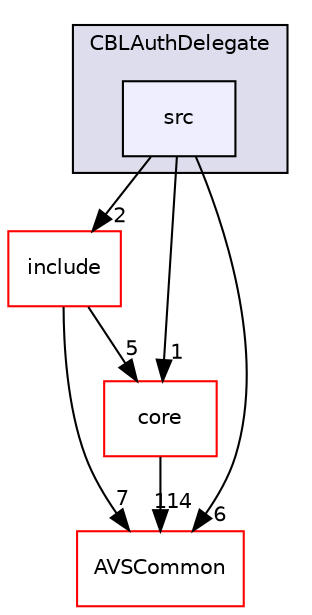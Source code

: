 digraph "/workplace/avs-device-sdk/SampleApp/Authorization/CBLAuthDelegate/src" {
  compound=true
  node [ fontsize="10", fontname="Helvetica"];
  edge [ labelfontsize="10", labelfontname="Helvetica"];
  subgraph clusterdir_394d140097375e95b03f61a9aaebbe14 {
    graph [ bgcolor="#ddddee", pencolor="black", label="CBLAuthDelegate" fontname="Helvetica", fontsize="10", URL="dir_394d140097375e95b03f61a9aaebbe14.html"]
  dir_84a78700764e47b4a66040dc2a64606c [shape=box, label="src", style="filled", fillcolor="#eeeeff", pencolor="black", URL="dir_84a78700764e47b4a66040dc2a64606c.html"];
  }
  dir_9dd8d0f9a49957230a9490745c7e4f43 [shape=box label="include" fillcolor="white" style="filled" color="red" URL="dir_9dd8d0f9a49957230a9490745c7e4f43.html"];
  dir_13e65effb2bde530b17b3d5eefcd0266 [shape=box label="AVSCommon" fillcolor="white" style="filled" color="red" URL="dir_13e65effb2bde530b17b3d5eefcd0266.html"];
  dir_4270bfced15e0e73154b13468c7c9ad9 [shape=box label="core" fillcolor="white" style="filled" color="red" URL="dir_4270bfced15e0e73154b13468c7c9ad9.html"];
  dir_84a78700764e47b4a66040dc2a64606c->dir_9dd8d0f9a49957230a9490745c7e4f43 [headlabel="2", labeldistance=1.5 headhref="dir_000703_000701.html"];
  dir_84a78700764e47b4a66040dc2a64606c->dir_13e65effb2bde530b17b3d5eefcd0266 [headlabel="6", labeldistance=1.5 headhref="dir_000703_000017.html"];
  dir_84a78700764e47b4a66040dc2a64606c->dir_4270bfced15e0e73154b13468c7c9ad9 [headlabel="1", labeldistance=1.5 headhref="dir_000703_000528.html"];
  dir_9dd8d0f9a49957230a9490745c7e4f43->dir_13e65effb2bde530b17b3d5eefcd0266 [headlabel="7", labeldistance=1.5 headhref="dir_000701_000017.html"];
  dir_9dd8d0f9a49957230a9490745c7e4f43->dir_4270bfced15e0e73154b13468c7c9ad9 [headlabel="5", labeldistance=1.5 headhref="dir_000701_000528.html"];
  dir_4270bfced15e0e73154b13468c7c9ad9->dir_13e65effb2bde530b17b3d5eefcd0266 [headlabel="114", labeldistance=1.5 headhref="dir_000528_000017.html"];
}
